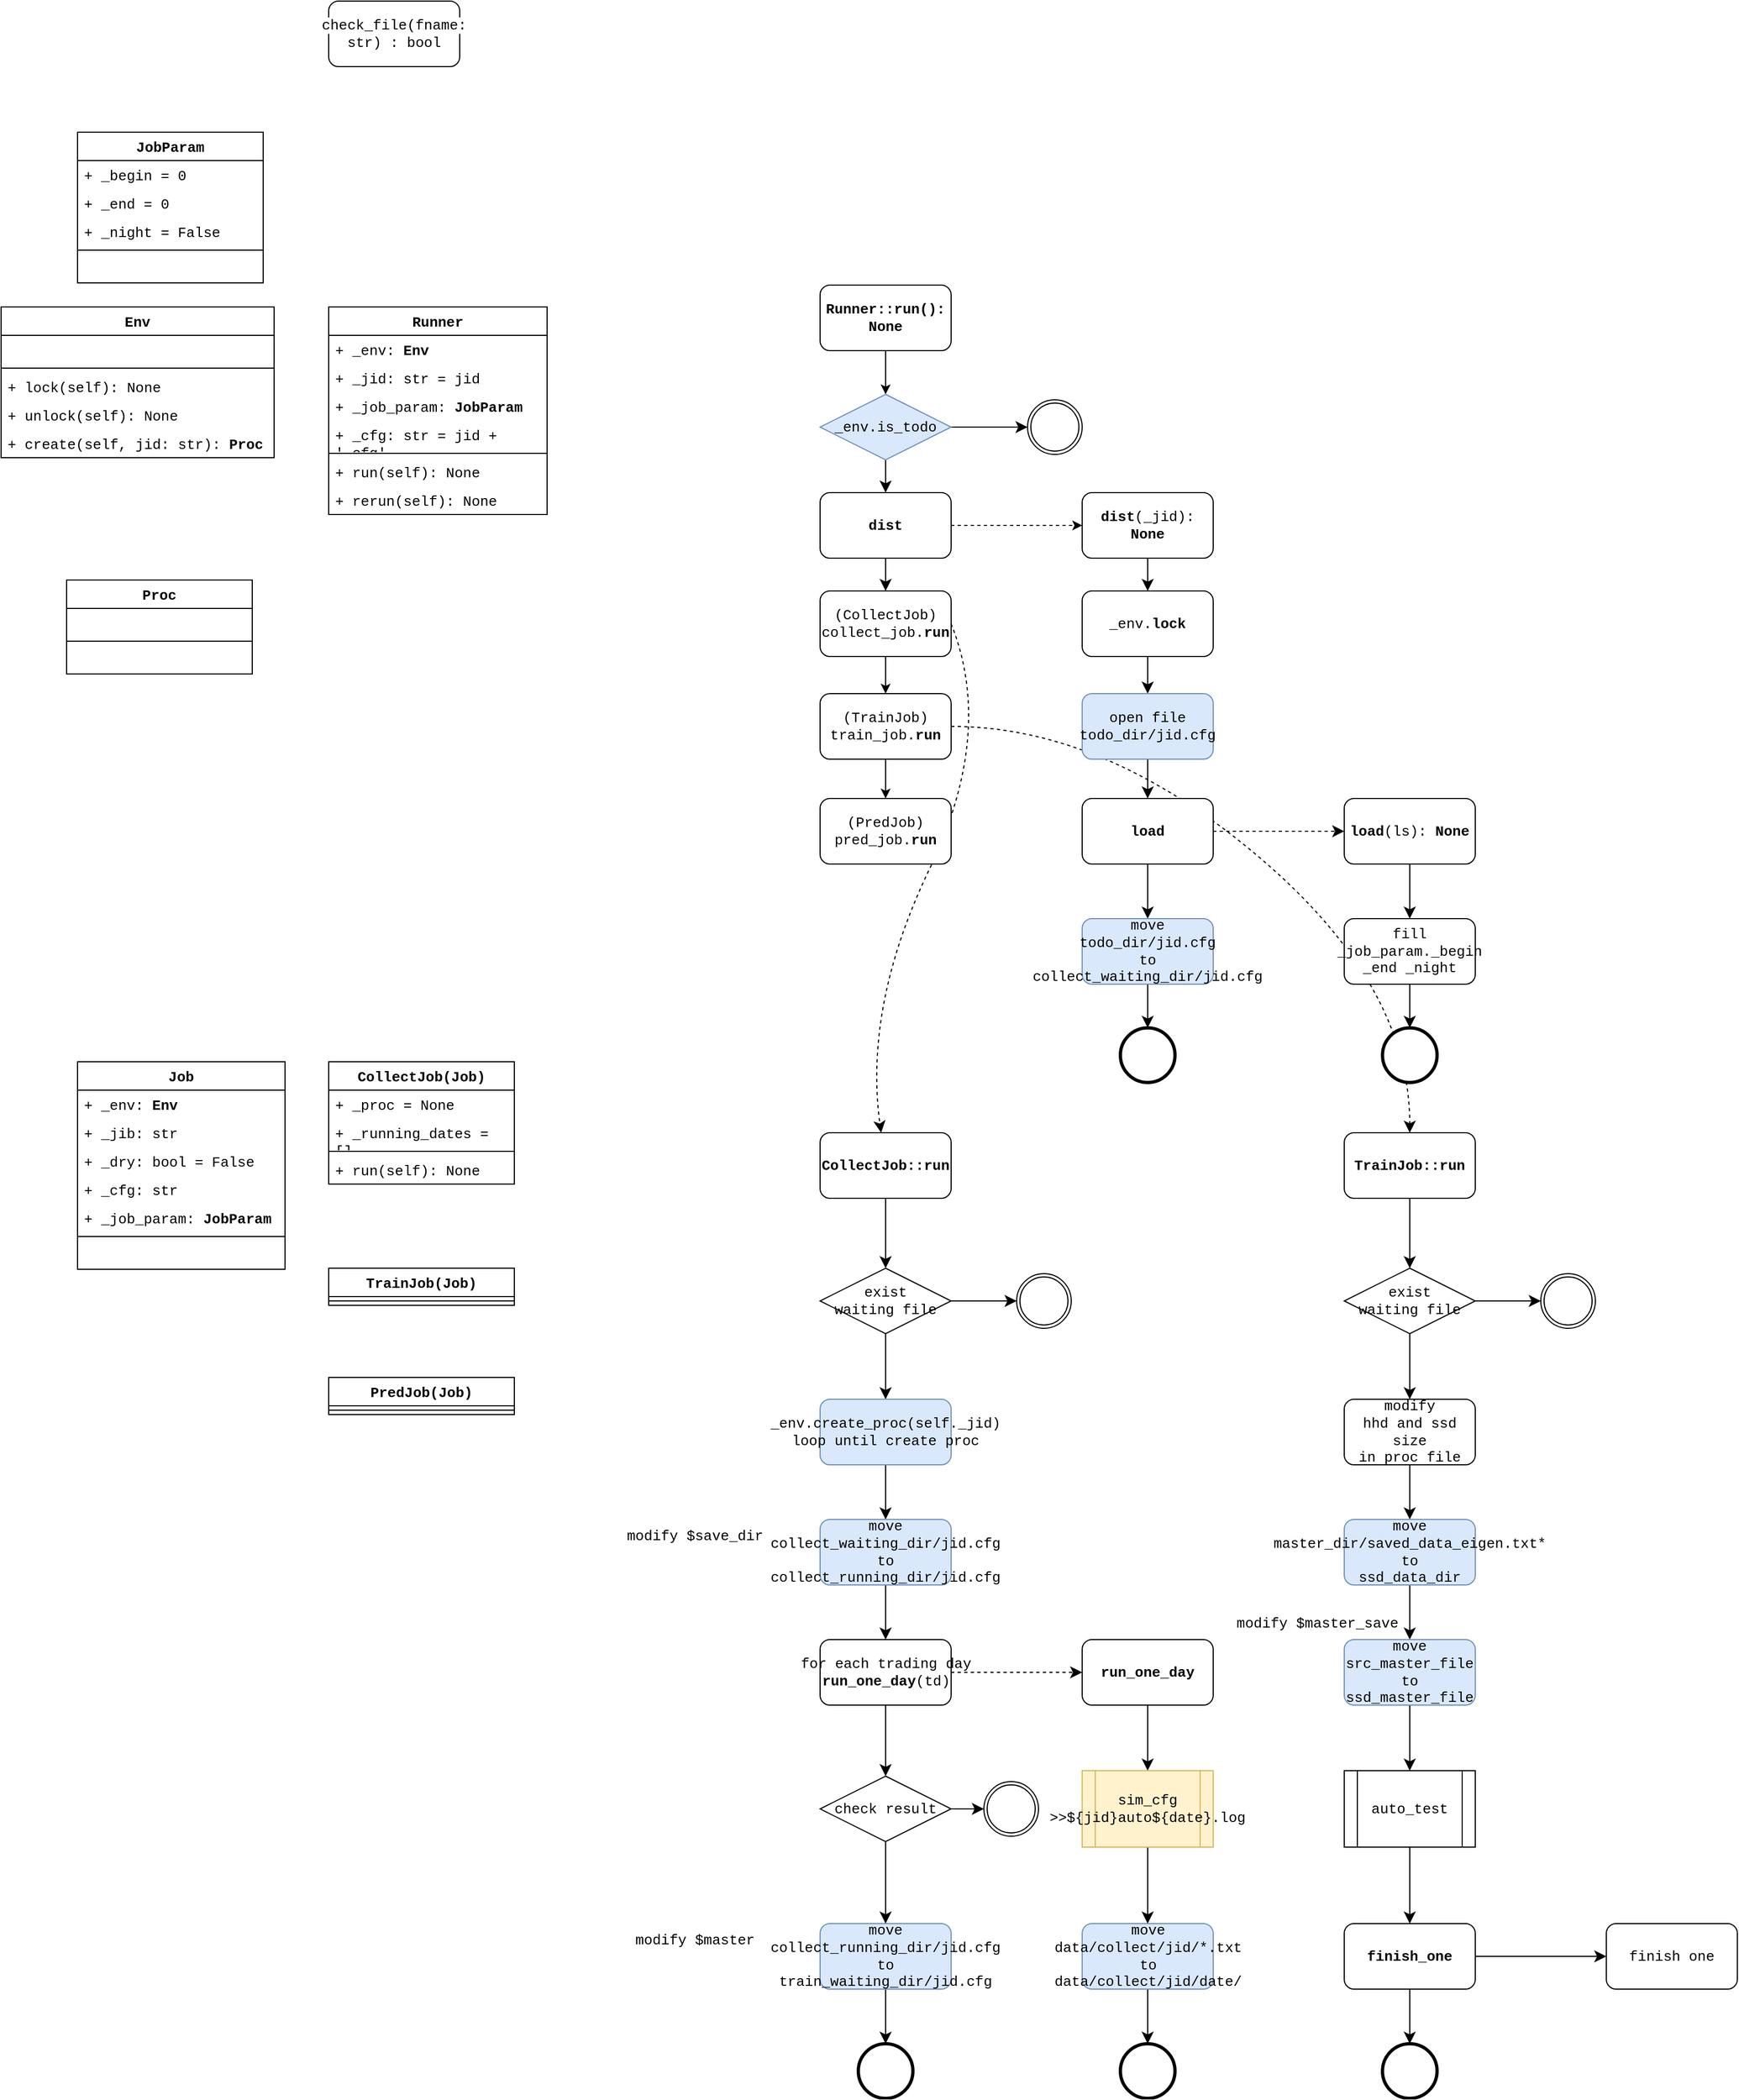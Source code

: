 <mxfile version="24.7.1" type="github">
  <diagram name="Page-1" id="2THthLepEFFgmK31MBts">
    <mxGraphModel dx="2643" dy="2116" grid="1" gridSize="10" guides="1" tooltips="1" connect="1" arrows="1" fold="1" page="1" pageScale="1" pageWidth="850" pageHeight="1100" math="0" shadow="0">
      <root>
        <mxCell id="0" />
        <mxCell id="1" parent="0" />
        <mxCell id="pPlREHLhx56nWzBl8VDQ-3" value="" style="edgeStyle=orthogonalEdgeStyle;rounded=1;orthogonalLoop=1;jettySize=auto;html=1;fontFamily=Courier New;strokeColor=default;align=center;verticalAlign=middle;fontSize=13;fontColor=default;fillColor=default;" parent="1" source="pPlREHLhx56nWzBl8VDQ-1" target="pPlREHLhx56nWzBl8VDQ-2" edge="1">
          <mxGeometry relative="1" as="geometry" />
        </mxCell>
        <mxCell id="pPlREHLhx56nWzBl8VDQ-1" value="Runner::run(): None" style="rounded=1;whiteSpace=wrap;html=1;fontFamily=Courier New;fontStyle=1;strokeColor=default;align=center;verticalAlign=middle;fontSize=13;fontColor=default;fillColor=default;" parent="1" vertex="1">
          <mxGeometry x="140" y="70" width="120" height="60" as="geometry" />
        </mxCell>
        <mxCell id="mLIb4eEJLBHRUBHXUa-s-9" value="" style="edgeStyle=none;curved=1;rounded=0;orthogonalLoop=1;jettySize=auto;html=1;fontSize=13;startSize=8;endSize=8;fontFamily=Courier New;" parent="1" source="pPlREHLhx56nWzBl8VDQ-2" target="mLIb4eEJLBHRUBHXUa-s-8" edge="1">
          <mxGeometry relative="1" as="geometry" />
        </mxCell>
        <mxCell id="mLIb4eEJLBHRUBHXUa-s-47" value="" style="edgeStyle=none;curved=1;rounded=0;orthogonalLoop=1;jettySize=auto;html=1;fontSize=13;startSize=8;endSize=8;" parent="1" source="pPlREHLhx56nWzBl8VDQ-2" target="mLIb4eEJLBHRUBHXUa-s-46" edge="1">
          <mxGeometry relative="1" as="geometry" />
        </mxCell>
        <mxCell id="pPlREHLhx56nWzBl8VDQ-2" value="&lt;div style=&quot;font-size: 13px;&quot;&gt;_env.is_todo&lt;/div&gt;" style="whiteSpace=wrap;html=1;rounded=0;shape=rhombus;perimeter=rhombusPerimeter;fontFamily=Courier New;strokeColor=#6c8ebf;align=center;verticalAlign=middle;fontSize=13;fillColor=#dae8fc;" parent="1" vertex="1">
          <mxGeometry x="140" y="170" width="120" height="60" as="geometry" />
        </mxCell>
        <mxCell id="pPlREHLhx56nWzBl8VDQ-9" value="" style="edgeStyle=orthogonalEdgeStyle;rounded=1;orthogonalLoop=1;jettySize=auto;html=1;fontFamily=Courier New;strokeColor=default;align=center;verticalAlign=middle;fontSize=13;fontColor=default;fillColor=default;" parent="1" source="pPlREHLhx56nWzBl8VDQ-6" target="pPlREHLhx56nWzBl8VDQ-8" edge="1">
          <mxGeometry relative="1" as="geometry" />
        </mxCell>
        <mxCell id="mLIb4eEJLBHRUBHXUa-s-100" style="edgeStyle=none;curved=1;rounded=0;orthogonalLoop=1;jettySize=auto;html=1;fontSize=13;startSize=8;endSize=8;dashed=1;exitX=0;exitY=0.5;exitDx=0;exitDy=0;" parent="1" source="pPlREHLhx56nWzBl8VDQ-6" target="mLIb4eEJLBHRUBHXUa-s-48" edge="1">
          <mxGeometry relative="1" as="geometry">
            <Array as="points">
              <mxPoint x="300" y="480" />
              <mxPoint x="180" y="730" />
            </Array>
          </mxGeometry>
        </mxCell>
        <mxCell id="pPlREHLhx56nWzBl8VDQ-6" value="(CollectJob) &lt;font style=&quot;font-size: 13px;&quot;&gt;collect_job.&lt;b style=&quot;font-size: 13px;&quot;&gt;run&lt;/b&gt;&lt;/font&gt;" style="whiteSpace=wrap;html=1;rounded=1;fontFamily=Courier New;strokeColor=default;align=center;verticalAlign=middle;fontSize=13;fontColor=default;fillColor=default;direction=west;" parent="1" vertex="1">
          <mxGeometry x="140" y="350" width="120" height="60" as="geometry" />
        </mxCell>
        <mxCell id="pPlREHLhx56nWzBl8VDQ-11" value="" style="edgeStyle=orthogonalEdgeStyle;rounded=1;orthogonalLoop=1;jettySize=auto;html=1;fontFamily=Courier New;strokeColor=default;align=center;verticalAlign=middle;fontSize=13;fontColor=default;fillColor=default;" parent="1" source="pPlREHLhx56nWzBl8VDQ-8" target="pPlREHLhx56nWzBl8VDQ-10" edge="1">
          <mxGeometry relative="1" as="geometry" />
        </mxCell>
        <mxCell id="mLIb4eEJLBHRUBHXUa-s-157" style="edgeStyle=none;curved=1;rounded=0;orthogonalLoop=1;jettySize=auto;html=1;entryX=0.5;entryY=0;entryDx=0;entryDy=0;fontSize=13;startSize=8;endSize=8;exitX=1;exitY=0.5;exitDx=0;exitDy=0;dashed=1;" parent="1" source="pPlREHLhx56nWzBl8VDQ-8" target="mLIb4eEJLBHRUBHXUa-s-125" edge="1">
          <mxGeometry relative="1" as="geometry">
            <Array as="points">
              <mxPoint x="400" y="474" />
              <mxPoint x="680" y="710" />
            </Array>
          </mxGeometry>
        </mxCell>
        <mxCell id="pPlREHLhx56nWzBl8VDQ-8" value="(TrainJob)&lt;br style=&quot;font-size: 13px;&quot;&gt;&lt;div style=&quot;font-size: 13px;&quot;&gt;train_job.&lt;b style=&quot;font-size: 13px;&quot;&gt;run&lt;/b&gt;&lt;/div&gt;" style="whiteSpace=wrap;html=1;rounded=1;fontFamily=Courier New;strokeColor=default;align=center;verticalAlign=middle;fontSize=13;fontColor=default;fillColor=default;" parent="1" vertex="1">
          <mxGeometry x="140" y="444" width="120" height="60" as="geometry" />
        </mxCell>
        <mxCell id="pPlREHLhx56nWzBl8VDQ-10" value="&lt;div style=&quot;font-size: 13px;&quot;&gt;(PredJob)&lt;br style=&quot;font-size: 13px;&quot;&gt;&lt;/div&gt;&lt;div style=&quot;font-size: 13px;&quot;&gt;pred_job.&lt;b style=&quot;font-size: 13px;&quot;&gt;run&lt;/b&gt;&lt;/div&gt;" style="whiteSpace=wrap;html=1;rounded=1;fontFamily=Courier New;strokeColor=default;align=center;verticalAlign=middle;fontSize=13;fontColor=default;fillColor=default;" parent="1" vertex="1">
          <mxGeometry x="140" y="540" width="120" height="60" as="geometry" />
        </mxCell>
        <mxCell id="pPlREHLhx56nWzBl8VDQ-14" value="&lt;font style=&quot;font-size: 13px;&quot;&gt;&lt;span style=&quot;background-color: rgb(255, 255, 255); font-size: 13px;&quot;&gt;check_file(fname: str) : bool&lt;br style=&quot;font-size: 13px;&quot;&gt;&lt;/span&gt;&lt;/font&gt;" style="rounded=1;html=1;fontFamily=Courier New;whiteSpace=wrap;fontSize=13;" parent="1" vertex="1">
          <mxGeometry x="-310" y="-190" width="120" height="60" as="geometry" />
        </mxCell>
        <mxCell id="mLIb4eEJLBHRUBHXUa-s-13" value="" style="edgeStyle=none;curved=1;rounded=0;orthogonalLoop=1;jettySize=auto;html=1;fontSize=13;startSize=8;endSize=8;fontFamily=Courier New;" parent="1" source="mLIb4eEJLBHRUBHXUa-s-8" target="pPlREHLhx56nWzBl8VDQ-6" edge="1">
          <mxGeometry relative="1" as="geometry" />
        </mxCell>
        <mxCell id="mLIb4eEJLBHRUBHXUa-s-57" value="" style="edgeStyle=none;curved=1;rounded=0;orthogonalLoop=1;jettySize=auto;html=1;fontSize=13;dashed=1;" parent="1" source="mLIb4eEJLBHRUBHXUa-s-8" target="mLIb4eEJLBHRUBHXUa-s-56" edge="1">
          <mxGeometry relative="1" as="geometry" />
        </mxCell>
        <mxCell id="mLIb4eEJLBHRUBHXUa-s-8" value="dist" style="whiteSpace=wrap;html=1;fontSize=13;fontFamily=Courier New;rounded=1;fontStyle=1" parent="1" vertex="1">
          <mxGeometry x="140" y="260" width="120" height="60" as="geometry" />
        </mxCell>
        <mxCell id="mLIb4eEJLBHRUBHXUa-s-15" value="&lt;div style=&quot;font-size: 13px;&quot;&gt;Runner&lt;/div&gt;" style="swimlane;fontStyle=1;align=center;verticalAlign=top;childLayout=stackLayout;horizontal=1;startSize=26;horizontalStack=0;resizeParent=1;resizeParentMax=0;resizeLast=0;collapsible=1;marginBottom=0;whiteSpace=wrap;html=1;fontSize=13;fontFamily=Courier New;" parent="1" vertex="1">
          <mxGeometry x="-310" y="90" width="200" height="190" as="geometry" />
        </mxCell>
        <mxCell id="mLIb4eEJLBHRUBHXUa-s-16" value="+ _env: &lt;b style=&quot;font-size: 13px;&quot;&gt;Env&lt;/b&gt;" style="text;strokeColor=none;fillColor=none;align=left;verticalAlign=top;spacingLeft=4;spacingRight=4;overflow=hidden;rotatable=0;points=[[0,0.5],[1,0.5]];portConstraint=eastwest;whiteSpace=wrap;html=1;fontSize=13;fontFamily=Courier New;" parent="mLIb4eEJLBHRUBHXUa-s-15" vertex="1">
          <mxGeometry y="26" width="200" height="26" as="geometry" />
        </mxCell>
        <mxCell id="mLIb4eEJLBHRUBHXUa-s-19" value="+ _jid: str = jid" style="text;strokeColor=none;fillColor=none;align=left;verticalAlign=top;spacingLeft=4;spacingRight=4;overflow=hidden;rotatable=0;points=[[0,0.5],[1,0.5]];portConstraint=eastwest;whiteSpace=wrap;html=1;fontSize=13;fontFamily=Courier New;" parent="mLIb4eEJLBHRUBHXUa-s-15" vertex="1">
          <mxGeometry y="52" width="200" height="26" as="geometry" />
        </mxCell>
        <mxCell id="mLIb4eEJLBHRUBHXUa-s-20" value="+ _job_param: &lt;b style=&quot;font-size: 13px;&quot;&gt;JobParam&lt;/b&gt;" style="text;strokeColor=none;fillColor=none;align=left;verticalAlign=top;spacingLeft=4;spacingRight=4;overflow=hidden;rotatable=0;points=[[0,0.5],[1,0.5]];portConstraint=eastwest;whiteSpace=wrap;html=1;fontSize=13;fontFamily=Courier New;" parent="mLIb4eEJLBHRUBHXUa-s-15" vertex="1">
          <mxGeometry y="78" width="200" height="26" as="geometry" />
        </mxCell>
        <mxCell id="mLIb4eEJLBHRUBHXUa-s-21" value="+ _cfg: str = jid + &#39;.cfg&#39;" style="text;strokeColor=none;fillColor=none;align=left;verticalAlign=top;spacingLeft=4;spacingRight=4;overflow=hidden;rotatable=0;points=[[0,0.5],[1,0.5]];portConstraint=eastwest;whiteSpace=wrap;html=1;fontSize=13;fontFamily=Courier New;" parent="mLIb4eEJLBHRUBHXUa-s-15" vertex="1">
          <mxGeometry y="104" width="200" height="26" as="geometry" />
        </mxCell>
        <mxCell id="mLIb4eEJLBHRUBHXUa-s-17" value="" style="line;strokeWidth=1;fillColor=none;align=left;verticalAlign=middle;spacingTop=-1;spacingLeft=3;spacingRight=3;rotatable=0;labelPosition=right;points=[];portConstraint=eastwest;strokeColor=inherit;fontSize=13;fontFamily=Courier New;" parent="mLIb4eEJLBHRUBHXUa-s-15" vertex="1">
          <mxGeometry y="130" width="200" height="8" as="geometry" />
        </mxCell>
        <mxCell id="mLIb4eEJLBHRUBHXUa-s-18" value="+ run(self): None" style="text;strokeColor=none;fillColor=none;align=left;verticalAlign=top;spacingLeft=4;spacingRight=4;overflow=hidden;rotatable=0;points=[[0,0.5],[1,0.5]];portConstraint=eastwest;whiteSpace=wrap;html=1;fontSize=13;fontFamily=Courier New;" parent="mLIb4eEJLBHRUBHXUa-s-15" vertex="1">
          <mxGeometry y="138" width="200" height="26" as="geometry" />
        </mxCell>
        <mxCell id="mLIb4eEJLBHRUBHXUa-s-30" value="+ rerun(self): None" style="text;strokeColor=none;fillColor=none;align=left;verticalAlign=top;spacingLeft=4;spacingRight=4;overflow=hidden;rotatable=0;points=[[0,0.5],[1,0.5]];portConstraint=eastwest;whiteSpace=wrap;html=1;fontSize=13;fontFamily=Courier New;" parent="mLIb4eEJLBHRUBHXUa-s-15" vertex="1">
          <mxGeometry y="164" width="200" height="26" as="geometry" />
        </mxCell>
        <mxCell id="mLIb4eEJLBHRUBHXUa-s-22" value="Env" style="swimlane;fontStyle=1;align=center;verticalAlign=top;childLayout=stackLayout;horizontal=1;startSize=26;horizontalStack=0;resizeParent=1;resizeParentMax=0;resizeLast=0;collapsible=1;marginBottom=0;whiteSpace=wrap;html=1;fontSize=13;fontFamily=Courier New;" parent="1" vertex="1">
          <mxGeometry x="-610" y="90" width="250" height="138" as="geometry" />
        </mxCell>
        <mxCell id="mLIb4eEJLBHRUBHXUa-s-23" value="&amp;nbsp;" style="text;strokeColor=none;fillColor=none;align=left;verticalAlign=top;spacingLeft=4;spacingRight=4;overflow=hidden;rotatable=0;points=[[0,0.5],[1,0.5]];portConstraint=eastwest;whiteSpace=wrap;html=1;fontSize=13;fontFamily=Courier New;" parent="mLIb4eEJLBHRUBHXUa-s-22" vertex="1">
          <mxGeometry y="26" width="250" height="26" as="geometry" />
        </mxCell>
        <mxCell id="mLIb4eEJLBHRUBHXUa-s-27" value="" style="line;strokeWidth=1;fillColor=none;align=left;verticalAlign=middle;spacingTop=-1;spacingLeft=3;spacingRight=3;rotatable=0;labelPosition=right;points=[];portConstraint=eastwest;strokeColor=inherit;fontSize=13;fontFamily=Courier New;" parent="mLIb4eEJLBHRUBHXUa-s-22" vertex="1">
          <mxGeometry y="52" width="250" height="8" as="geometry" />
        </mxCell>
        <mxCell id="mLIb4eEJLBHRUBHXUa-s-28" value="+ lock(self): None" style="text;strokeColor=none;fillColor=none;align=left;verticalAlign=top;spacingLeft=4;spacingRight=4;overflow=hidden;rotatable=0;points=[[0,0.5],[1,0.5]];portConstraint=eastwest;whiteSpace=wrap;html=1;fontSize=13;fontFamily=Courier New;" parent="mLIb4eEJLBHRUBHXUa-s-22" vertex="1">
          <mxGeometry y="60" width="250" height="26" as="geometry" />
        </mxCell>
        <mxCell id="mLIb4eEJLBHRUBHXUa-s-29" value="+ unlock(self): None" style="text;strokeColor=none;fillColor=none;align=left;verticalAlign=top;spacingLeft=4;spacingRight=4;overflow=hidden;rotatable=0;points=[[0,0.5],[1,0.5]];portConstraint=eastwest;whiteSpace=wrap;html=1;fontSize=13;fontFamily=Courier New;" parent="mLIb4eEJLBHRUBHXUa-s-22" vertex="1">
          <mxGeometry y="86" width="250" height="26" as="geometry" />
        </mxCell>
        <mxCell id="mLIb4eEJLBHRUBHXUa-s-83" value="+ create(self, jid: str): &lt;b style=&quot;font-size: 13px;&quot;&gt;Proc&lt;/b&gt;" style="text;strokeColor=none;fillColor=none;align=left;verticalAlign=top;spacingLeft=4;spacingRight=4;overflow=hidden;rotatable=0;points=[[0,0.5],[1,0.5]];portConstraint=eastwest;whiteSpace=wrap;html=1;fontSize=13;fontFamily=Courier New;" parent="mLIb4eEJLBHRUBHXUa-s-22" vertex="1">
          <mxGeometry y="112" width="250" height="26" as="geometry" />
        </mxCell>
        <mxCell id="mLIb4eEJLBHRUBHXUa-s-31" value="CollectJob(Job)" style="swimlane;fontStyle=1;align=center;verticalAlign=top;childLayout=stackLayout;horizontal=1;startSize=26;horizontalStack=0;resizeParent=1;resizeParentMax=0;resizeLast=0;collapsible=1;marginBottom=0;whiteSpace=wrap;html=1;fontSize=13;fontFamily=Courier New;" parent="1" vertex="1">
          <mxGeometry x="-310" y="781" width="170" height="112" as="geometry" />
        </mxCell>
        <mxCell id="mLIb4eEJLBHRUBHXUa-s-45" value="+ _proc = None" style="text;strokeColor=none;fillColor=none;align=left;verticalAlign=top;spacingLeft=4;spacingRight=4;overflow=hidden;rotatable=0;points=[[0,0.5],[1,0.5]];portConstraint=eastwest;whiteSpace=wrap;html=1;fontSize=13;fontFamily=Courier New;" parent="mLIb4eEJLBHRUBHXUa-s-31" vertex="1">
          <mxGeometry y="26" width="170" height="26" as="geometry" />
        </mxCell>
        <mxCell id="mLIb4eEJLBHRUBHXUa-s-32" value="+ _running_dates = []" style="text;strokeColor=none;fillColor=none;align=left;verticalAlign=top;spacingLeft=4;spacingRight=4;overflow=hidden;rotatable=0;points=[[0,0.5],[1,0.5]];portConstraint=eastwest;whiteSpace=wrap;html=1;fontSize=13;fontFamily=Courier New;" parent="mLIb4eEJLBHRUBHXUa-s-31" vertex="1">
          <mxGeometry y="52" width="170" height="26" as="geometry" />
        </mxCell>
        <mxCell id="mLIb4eEJLBHRUBHXUa-s-33" value="" style="line;strokeWidth=1;fillColor=none;align=left;verticalAlign=middle;spacingTop=-1;spacingLeft=3;spacingRight=3;rotatable=0;labelPosition=right;points=[];portConstraint=eastwest;strokeColor=inherit;fontSize=13;fontFamily=Courier New;" parent="mLIb4eEJLBHRUBHXUa-s-31" vertex="1">
          <mxGeometry y="78" width="170" height="8" as="geometry" />
        </mxCell>
        <mxCell id="mLIb4eEJLBHRUBHXUa-s-34" value="+ run(self): None" style="text;strokeColor=none;fillColor=none;align=left;verticalAlign=top;spacingLeft=4;spacingRight=4;overflow=hidden;rotatable=0;points=[[0,0.5],[1,0.5]];portConstraint=eastwest;whiteSpace=wrap;html=1;fontSize=13;fontFamily=Courier New;" parent="mLIb4eEJLBHRUBHXUa-s-31" vertex="1">
          <mxGeometry y="86" width="170" height="26" as="geometry" />
        </mxCell>
        <mxCell id="mLIb4eEJLBHRUBHXUa-s-36" value="Job" style="swimlane;fontStyle=1;align=center;verticalAlign=top;childLayout=stackLayout;horizontal=1;startSize=26;horizontalStack=0;resizeParent=1;resizeParentMax=0;resizeLast=0;collapsible=1;marginBottom=0;whiteSpace=wrap;html=1;fontSize=13;fontFamily=Courier New;" parent="1" vertex="1">
          <mxGeometry x="-540" y="781" width="190" height="190" as="geometry" />
        </mxCell>
        <mxCell id="mLIb4eEJLBHRUBHXUa-s-37" value="+ _env: &lt;b style=&quot;font-size: 13px;&quot;&gt;Env&lt;/b&gt;" style="text;strokeColor=none;fillColor=none;align=left;verticalAlign=top;spacingLeft=4;spacingRight=4;overflow=hidden;rotatable=0;points=[[0,0.5],[1,0.5]];portConstraint=eastwest;whiteSpace=wrap;html=1;fontSize=13;fontFamily=Courier New;" parent="mLIb4eEJLBHRUBHXUa-s-36" vertex="1">
          <mxGeometry y="26" width="190" height="26" as="geometry" />
        </mxCell>
        <mxCell id="mLIb4eEJLBHRUBHXUa-s-41" value="+ _jib: str" style="text;strokeColor=none;fillColor=none;align=left;verticalAlign=top;spacingLeft=4;spacingRight=4;overflow=hidden;rotatable=0;points=[[0,0.5],[1,0.5]];portConstraint=eastwest;whiteSpace=wrap;html=1;fontSize=13;fontFamily=Courier New;" parent="mLIb4eEJLBHRUBHXUa-s-36" vertex="1">
          <mxGeometry y="52" width="190" height="26" as="geometry" />
        </mxCell>
        <mxCell id="mLIb4eEJLBHRUBHXUa-s-43" value="+ _dry: bool = False" style="text;strokeColor=none;fillColor=none;align=left;verticalAlign=top;spacingLeft=4;spacingRight=4;overflow=hidden;rotatable=0;points=[[0,0.5],[1,0.5]];portConstraint=eastwest;whiteSpace=wrap;html=1;fontSize=13;fontFamily=Courier New;" parent="mLIb4eEJLBHRUBHXUa-s-36" vertex="1">
          <mxGeometry y="78" width="190" height="26" as="geometry" />
        </mxCell>
        <mxCell id="mLIb4eEJLBHRUBHXUa-s-42" value="+ _cfg:&amp;nbsp;str" style="text;strokeColor=none;fillColor=none;align=left;verticalAlign=top;spacingLeft=4;spacingRight=4;overflow=hidden;rotatable=0;points=[[0,0.5],[1,0.5]];portConstraint=eastwest;whiteSpace=wrap;html=1;fontSize=13;fontFamily=Courier New;" parent="mLIb4eEJLBHRUBHXUa-s-36" vertex="1">
          <mxGeometry y="104" width="190" height="26" as="geometry" />
        </mxCell>
        <mxCell id="mLIb4eEJLBHRUBHXUa-s-44" value="+ _job_param: &lt;b style=&quot;font-size: 13px;&quot;&gt;JobParam&lt;/b&gt;" style="text;strokeColor=none;fillColor=none;align=left;verticalAlign=top;spacingLeft=4;spacingRight=4;overflow=hidden;rotatable=0;points=[[0,0.5],[1,0.5]];portConstraint=eastwest;whiteSpace=wrap;html=1;fontSize=13;fontFamily=Courier New;" parent="mLIb4eEJLBHRUBHXUa-s-36" vertex="1">
          <mxGeometry y="130" width="190" height="26" as="geometry" />
        </mxCell>
        <mxCell id="mLIb4eEJLBHRUBHXUa-s-38" value="" style="line;strokeWidth=1;fillColor=none;align=left;verticalAlign=middle;spacingTop=-1;spacingLeft=3;spacingRight=3;rotatable=0;labelPosition=right;points=[];portConstraint=eastwest;strokeColor=inherit;fontSize=13;fontFamily=Courier New;" parent="mLIb4eEJLBHRUBHXUa-s-36" vertex="1">
          <mxGeometry y="156" width="190" height="8" as="geometry" />
        </mxCell>
        <mxCell id="mLIb4eEJLBHRUBHXUa-s-39" value="&amp;nbsp;" style="text;strokeColor=none;fillColor=none;align=left;verticalAlign=top;spacingLeft=4;spacingRight=4;overflow=hidden;rotatable=0;points=[[0,0.5],[1,0.5]];portConstraint=eastwest;whiteSpace=wrap;html=1;fontSize=13;fontFamily=Courier New;" parent="mLIb4eEJLBHRUBHXUa-s-36" vertex="1">
          <mxGeometry y="164" width="190" height="26" as="geometry" />
        </mxCell>
        <mxCell id="mLIb4eEJLBHRUBHXUa-s-46" value="" style="points=[[0.145,0.145,0],[0.5,0,0],[0.855,0.145,0],[1,0.5,0],[0.855,0.855,0],[0.5,1,0],[0.145,0.855,0],[0,0.5,0]];shape=mxgraph.bpmn.event;html=1;verticalLabelPosition=bottom;labelBackgroundColor=#ffffff;verticalAlign=top;align=center;perimeter=ellipsePerimeter;outlineConnect=0;aspect=fixed;outline=throwing;symbol=general;fontSize=13;" parent="1" vertex="1">
          <mxGeometry x="330" y="175" width="50" height="50" as="geometry" />
        </mxCell>
        <mxCell id="mLIb4eEJLBHRUBHXUa-s-78" value="" style="edgeStyle=none;curved=1;rounded=0;orthogonalLoop=1;jettySize=auto;html=1;fontSize=13;startSize=8;endSize=8;" parent="1" source="mLIb4eEJLBHRUBHXUa-s-48" target="mLIb4eEJLBHRUBHXUa-s-77" edge="1">
          <mxGeometry relative="1" as="geometry" />
        </mxCell>
        <mxCell id="mLIb4eEJLBHRUBHXUa-s-48" value="CollectJob::run" style="rounded=1;whiteSpace=wrap;html=1;fontFamily=Courier New;fontStyle=1;strokeColor=default;align=center;verticalAlign=middle;fontSize=13;fontColor=default;fillColor=default;" parent="1" vertex="1">
          <mxGeometry x="140" y="846" width="120" height="60" as="geometry" />
        </mxCell>
        <mxCell id="mLIb4eEJLBHRUBHXUa-s-49" value="JobParam" style="swimlane;fontStyle=1;align=center;verticalAlign=top;childLayout=stackLayout;horizontal=1;startSize=26;horizontalStack=0;resizeParent=1;resizeParentMax=0;resizeLast=0;collapsible=1;marginBottom=0;whiteSpace=wrap;html=1;fontSize=13;fontFamily=Courier New;" parent="1" vertex="1">
          <mxGeometry x="-540" y="-70" width="170" height="138" as="geometry" />
        </mxCell>
        <mxCell id="mLIb4eEJLBHRUBHXUa-s-50" value="+ _begin = 0" style="text;strokeColor=none;fillColor=none;align=left;verticalAlign=top;spacingLeft=4;spacingRight=4;overflow=hidden;rotatable=0;points=[[0,0.5],[1,0.5]];portConstraint=eastwest;whiteSpace=wrap;html=1;fontSize=13;fontFamily=Courier New;" parent="mLIb4eEJLBHRUBHXUa-s-49" vertex="1">
          <mxGeometry y="26" width="170" height="26" as="geometry" />
        </mxCell>
        <mxCell id="mLIb4eEJLBHRUBHXUa-s-54" value="+ _end = 0" style="text;strokeColor=none;fillColor=none;align=left;verticalAlign=top;spacingLeft=4;spacingRight=4;overflow=hidden;rotatable=0;points=[[0,0.5],[1,0.5]];portConstraint=eastwest;whiteSpace=wrap;html=1;fontSize=13;fontFamily=Courier New;" parent="mLIb4eEJLBHRUBHXUa-s-49" vertex="1">
          <mxGeometry y="52" width="170" height="26" as="geometry" />
        </mxCell>
        <mxCell id="mLIb4eEJLBHRUBHXUa-s-55" value="+ _night = False" style="text;strokeColor=none;fillColor=none;align=left;verticalAlign=top;spacingLeft=4;spacingRight=4;overflow=hidden;rotatable=0;points=[[0,0.5],[1,0.5]];portConstraint=eastwest;whiteSpace=wrap;html=1;fontSize=13;fontFamily=Courier New;" parent="mLIb4eEJLBHRUBHXUa-s-49" vertex="1">
          <mxGeometry y="78" width="170" height="26" as="geometry" />
        </mxCell>
        <mxCell id="mLIb4eEJLBHRUBHXUa-s-51" value="" style="line;strokeWidth=1;fillColor=none;align=left;verticalAlign=middle;spacingTop=-1;spacingLeft=3;spacingRight=3;rotatable=0;labelPosition=right;points=[];portConstraint=eastwest;strokeColor=inherit;fontSize=13;fontFamily=Courier New;" parent="mLIb4eEJLBHRUBHXUa-s-49" vertex="1">
          <mxGeometry y="104" width="170" height="8" as="geometry" />
        </mxCell>
        <mxCell id="mLIb4eEJLBHRUBHXUa-s-52" value="&amp;nbsp;" style="text;strokeColor=none;fillColor=none;align=left;verticalAlign=top;spacingLeft=4;spacingRight=4;overflow=hidden;rotatable=0;points=[[0,0.5],[1,0.5]];portConstraint=eastwest;whiteSpace=wrap;html=1;fontSize=13;fontFamily=Courier New;" parent="mLIb4eEJLBHRUBHXUa-s-49" vertex="1">
          <mxGeometry y="112" width="170" height="26" as="geometry" />
        </mxCell>
        <mxCell id="mLIb4eEJLBHRUBHXUa-s-59" value="" style="edgeStyle=none;curved=1;rounded=0;orthogonalLoop=1;jettySize=auto;html=1;fontSize=13;startSize=8;endSize=8;" parent="1" source="mLIb4eEJLBHRUBHXUa-s-56" target="mLIb4eEJLBHRUBHXUa-s-58" edge="1">
          <mxGeometry relative="1" as="geometry" />
        </mxCell>
        <mxCell id="mLIb4eEJLBHRUBHXUa-s-56" value="dist&lt;span style=&quot;font-weight: normal; font-size: 13px;&quot;&gt;(_jid):&lt;/span&gt; None" style="whiteSpace=wrap;html=1;fontFamily=Courier New;rounded=1;fontStyle=1;fontSize=13;" parent="1" vertex="1">
          <mxGeometry x="380" y="260" width="120" height="60" as="geometry" />
        </mxCell>
        <mxCell id="mLIb4eEJLBHRUBHXUa-s-61" value="" style="edgeStyle=none;curved=1;rounded=0;orthogonalLoop=1;jettySize=auto;html=1;fontSize=13;startSize=8;endSize=8;" parent="1" source="mLIb4eEJLBHRUBHXUa-s-58" target="mLIb4eEJLBHRUBHXUa-s-60" edge="1">
          <mxGeometry relative="1" as="geometry" />
        </mxCell>
        <mxCell id="mLIb4eEJLBHRUBHXUa-s-58" value="&lt;span style=&quot;font-weight: normal; font-size: 13px;&quot;&gt;_env.&lt;/span&gt;lock" style="whiteSpace=wrap;html=1;fontFamily=Courier New;rounded=1;fontStyle=1;fontSize=13;" parent="1" vertex="1">
          <mxGeometry x="380" y="350" width="120" height="60" as="geometry" />
        </mxCell>
        <mxCell id="mLIb4eEJLBHRUBHXUa-s-63" value="" style="edgeStyle=none;curved=1;rounded=0;orthogonalLoop=1;jettySize=auto;html=1;fontSize=13;startSize=8;endSize=8;" parent="1" source="mLIb4eEJLBHRUBHXUa-s-60" target="mLIb4eEJLBHRUBHXUa-s-62" edge="1">
          <mxGeometry relative="1" as="geometry" />
        </mxCell>
        <mxCell id="mLIb4eEJLBHRUBHXUa-s-60" value="open file todo_dir/jid.cfg" style="whiteSpace=wrap;html=1;fontFamily=Courier New;rounded=1;fillColor=#dae8fc;strokeColor=#6c8ebf;fontSize=13;" parent="1" vertex="1">
          <mxGeometry x="380" y="444" width="120" height="60" as="geometry" />
        </mxCell>
        <mxCell id="mLIb4eEJLBHRUBHXUa-s-65" value="" style="edgeStyle=none;curved=1;rounded=0;orthogonalLoop=1;jettySize=auto;html=1;fontSize=13;startSize=8;endSize=8;dashed=1;" parent="1" source="mLIb4eEJLBHRUBHXUa-s-62" target="mLIb4eEJLBHRUBHXUa-s-64" edge="1">
          <mxGeometry relative="1" as="geometry" />
        </mxCell>
        <mxCell id="mLIb4eEJLBHRUBHXUa-s-69" value="" style="edgeStyle=none;curved=1;rounded=0;orthogonalLoop=1;jettySize=auto;html=1;fontSize=13;startSize=8;endSize=8;" parent="1" source="mLIb4eEJLBHRUBHXUa-s-62" target="mLIb4eEJLBHRUBHXUa-s-68" edge="1">
          <mxGeometry relative="1" as="geometry" />
        </mxCell>
        <mxCell id="mLIb4eEJLBHRUBHXUa-s-62" value="load" style="whiteSpace=wrap;html=1;fontFamily=Courier New;rounded=1;fontStyle=1;fontSize=13;" parent="1" vertex="1">
          <mxGeometry x="380" y="540" width="120" height="60" as="geometry" />
        </mxCell>
        <mxCell id="mLIb4eEJLBHRUBHXUa-s-67" value="" style="edgeStyle=none;curved=1;rounded=0;orthogonalLoop=1;jettySize=auto;html=1;fontSize=13;startSize=8;endSize=8;" parent="1" source="mLIb4eEJLBHRUBHXUa-s-64" target="mLIb4eEJLBHRUBHXUa-s-66" edge="1">
          <mxGeometry relative="1" as="geometry" />
        </mxCell>
        <mxCell id="mLIb4eEJLBHRUBHXUa-s-64" value="load&lt;span style=&quot;font-weight: normal; font-size: 13px;&quot;&gt;(ls):&lt;/span&gt; None" style="whiteSpace=wrap;html=1;fontFamily=Courier New;rounded=1;fontStyle=1;fontSize=13;" parent="1" vertex="1">
          <mxGeometry x="620" y="540" width="120" height="60" as="geometry" />
        </mxCell>
        <mxCell id="mLIb4eEJLBHRUBHXUa-s-73" value="" style="edgeStyle=none;curved=1;rounded=0;orthogonalLoop=1;jettySize=auto;html=1;fontSize=13;startSize=8;endSize=8;" parent="1" source="mLIb4eEJLBHRUBHXUa-s-66" target="mLIb4eEJLBHRUBHXUa-s-74" edge="1">
          <mxGeometry relative="1" as="geometry">
            <mxPoint x="680" y="761" as="targetPoint" />
          </mxGeometry>
        </mxCell>
        <mxCell id="mLIb4eEJLBHRUBHXUa-s-66" value="fill _job_param._begin _end _night" style="whiteSpace=wrap;html=1;fontFamily=Courier New;rounded=1;fontStyle=0;fontSize=13;" parent="1" vertex="1">
          <mxGeometry x="620" y="650" width="120" height="60" as="geometry" />
        </mxCell>
        <mxCell id="mLIb4eEJLBHRUBHXUa-s-76" value="" style="edgeStyle=none;curved=1;rounded=0;orthogonalLoop=1;jettySize=auto;html=1;fontSize=13;startSize=8;endSize=8;" parent="1" source="mLIb4eEJLBHRUBHXUa-s-68" target="mLIb4eEJLBHRUBHXUa-s-75" edge="1">
          <mxGeometry relative="1" as="geometry" />
        </mxCell>
        <mxCell id="mLIb4eEJLBHRUBHXUa-s-68" value="&lt;div style=&quot;font-size: 13px;&quot;&gt;move&lt;/div&gt;&lt;div style=&quot;font-size: 13px;&quot;&gt;todo_dir/jid.cfg&lt;/div&gt;&lt;div style=&quot;font-size: 13px;&quot;&gt;to&lt;/div&gt;&lt;div style=&quot;font-size: 13px;&quot;&gt;collect_waiting_dir/jid.cfg&lt;br style=&quot;font-size: 13px;&quot;&gt;&lt;/div&gt;" style="whiteSpace=wrap;html=1;fontFamily=Courier New;rounded=1;fillColor=#dae8fc;strokeColor=#6c8ebf;fontSize=13;" parent="1" vertex="1">
          <mxGeometry x="380" y="650" width="120" height="60" as="geometry" />
        </mxCell>
        <mxCell id="mLIb4eEJLBHRUBHXUa-s-74" value="" style="points=[[0.145,0.145,0],[0.5,0,0],[0.855,0.145,0],[1,0.5,0],[0.855,0.855,0],[0.5,1,0],[0.145,0.855,0],[0,0.5,0]];shape=mxgraph.bpmn.event;html=1;verticalLabelPosition=bottom;labelBackgroundColor=#ffffff;verticalAlign=top;align=center;perimeter=ellipsePerimeter;outlineConnect=0;aspect=fixed;outline=end;symbol=terminate2;fontSize=13;" parent="1" vertex="1">
          <mxGeometry x="655" y="750" width="50" height="50" as="geometry" />
        </mxCell>
        <mxCell id="mLIb4eEJLBHRUBHXUa-s-75" value="" style="points=[[0.145,0.145,0],[0.5,0,0],[0.855,0.145,0],[1,0.5,0],[0.855,0.855,0],[0.5,1,0],[0.145,0.855,0],[0,0.5,0]];shape=mxgraph.bpmn.event;html=1;verticalLabelPosition=bottom;labelBackgroundColor=#ffffff;verticalAlign=top;align=center;perimeter=ellipsePerimeter;outlineConnect=0;aspect=fixed;outline=end;symbol=terminate2;fontSize=13;" parent="1" vertex="1">
          <mxGeometry x="415" y="750" width="50" height="50" as="geometry" />
        </mxCell>
        <mxCell id="mLIb4eEJLBHRUBHXUa-s-80" value="" style="edgeStyle=none;curved=1;rounded=0;orthogonalLoop=1;jettySize=auto;html=1;fontSize=13;startSize=8;endSize=8;" parent="1" source="mLIb4eEJLBHRUBHXUa-s-77" target="mLIb4eEJLBHRUBHXUa-s-79" edge="1">
          <mxGeometry relative="1" as="geometry" />
        </mxCell>
        <mxCell id="mLIb4eEJLBHRUBHXUa-s-82" value="" style="edgeStyle=none;curved=1;rounded=0;orthogonalLoop=1;jettySize=auto;html=1;fontSize=13;startSize=8;endSize=8;" parent="1" source="mLIb4eEJLBHRUBHXUa-s-77" target="mLIb4eEJLBHRUBHXUa-s-81" edge="1">
          <mxGeometry relative="1" as="geometry" />
        </mxCell>
        <mxCell id="mLIb4eEJLBHRUBHXUa-s-77" value="&lt;div style=&quot;font-size: 13px;&quot;&gt;exist&lt;/div&gt;&lt;div style=&quot;font-size: 13px;&quot;&gt;waiting file&lt;br style=&quot;font-size: 13px;&quot;&gt;&lt;/div&gt;" style="rhombus;whiteSpace=wrap;html=1;fontFamily=Courier New;rounded=0;fontStyle=0;strokeColor=default;align=center;verticalAlign=middle;fontSize=13;fontColor=default;fillColor=default;" parent="1" vertex="1">
          <mxGeometry x="140" y="970" width="120" height="60" as="geometry" />
        </mxCell>
        <mxCell id="mLIb4eEJLBHRUBHXUa-s-79" value="" style="points=[[0.145,0.145,0],[0.5,0,0],[0.855,0.145,0],[1,0.5,0],[0.855,0.855,0],[0.5,1,0],[0.145,0.855,0],[0,0.5,0]];shape=mxgraph.bpmn.event;html=1;verticalLabelPosition=bottom;labelBackgroundColor=#ffffff;verticalAlign=top;align=center;perimeter=ellipsePerimeter;outlineConnect=0;aspect=fixed;outline=throwing;symbol=general;fontSize=13;" parent="1" vertex="1">
          <mxGeometry x="320" y="975" width="50" height="50" as="geometry" />
        </mxCell>
        <mxCell id="mLIb4eEJLBHRUBHXUa-s-96" value="" style="edgeStyle=none;curved=1;rounded=0;orthogonalLoop=1;jettySize=auto;html=1;fontSize=13;startSize=8;endSize=8;" parent="1" source="mLIb4eEJLBHRUBHXUa-s-81" target="mLIb4eEJLBHRUBHXUa-s-95" edge="1">
          <mxGeometry relative="1" as="geometry" />
        </mxCell>
        <mxCell id="mLIb4eEJLBHRUBHXUa-s-81" value="&lt;div style=&quot;font-size: 13px;&quot;&gt;_env.create_proc(self._jid)&lt;/div&gt;&lt;div style=&quot;font-size: 13px;&quot;&gt;loop until create proc&lt;br style=&quot;font-size: 13px;&quot;&gt;&lt;/div&gt;" style="whiteSpace=wrap;html=1;fontFamily=Courier New;rounded=1;fontStyle=0;fillColor=#dae8fc;strokeColor=#6c8ebf;fontSize=13;" parent="1" vertex="1">
          <mxGeometry x="140" y="1090" width="120" height="60" as="geometry" />
        </mxCell>
        <mxCell id="mLIb4eEJLBHRUBHXUa-s-88" value="Proc" style="swimlane;fontStyle=1;align=center;verticalAlign=top;childLayout=stackLayout;horizontal=1;startSize=26;horizontalStack=0;resizeParent=1;resizeParentMax=0;resizeLast=0;collapsible=1;marginBottom=0;whiteSpace=wrap;html=1;fontSize=13;fontFamily=Courier New;" parent="1" vertex="1">
          <mxGeometry x="-550" y="340" width="170" height="86" as="geometry" />
        </mxCell>
        <mxCell id="mLIb4eEJLBHRUBHXUa-s-89" value="&amp;nbsp;" style="text;strokeColor=none;fillColor=none;align=left;verticalAlign=top;spacingLeft=4;spacingRight=4;overflow=hidden;rotatable=0;points=[[0,0.5],[1,0.5]];portConstraint=eastwest;whiteSpace=wrap;html=1;fontSize=13;fontFamily=Courier New;" parent="mLIb4eEJLBHRUBHXUa-s-88" vertex="1">
          <mxGeometry y="26" width="170" height="26" as="geometry" />
        </mxCell>
        <mxCell id="mLIb4eEJLBHRUBHXUa-s-92" value="" style="line;strokeWidth=1;fillColor=none;align=left;verticalAlign=middle;spacingTop=-1;spacingLeft=3;spacingRight=3;rotatable=0;labelPosition=right;points=[];portConstraint=eastwest;strokeColor=inherit;fontSize=13;fontFamily=Courier New;" parent="mLIb4eEJLBHRUBHXUa-s-88" vertex="1">
          <mxGeometry y="52" width="170" height="8" as="geometry" />
        </mxCell>
        <mxCell id="mLIb4eEJLBHRUBHXUa-s-93" value="&amp;nbsp;" style="text;strokeColor=none;fillColor=none;align=left;verticalAlign=top;spacingLeft=4;spacingRight=4;overflow=hidden;rotatable=0;points=[[0,0.5],[1,0.5]];portConstraint=eastwest;whiteSpace=wrap;html=1;fontSize=13;fontFamily=Courier New;" parent="mLIb4eEJLBHRUBHXUa-s-88" vertex="1">
          <mxGeometry y="60" width="170" height="26" as="geometry" />
        </mxCell>
        <mxCell id="mLIb4eEJLBHRUBHXUa-s-98" value="" style="edgeStyle=none;curved=1;rounded=0;orthogonalLoop=1;jettySize=auto;html=1;fontSize=13;startSize=8;endSize=8;" parent="1" source="mLIb4eEJLBHRUBHXUa-s-95" target="mLIb4eEJLBHRUBHXUa-s-97" edge="1">
          <mxGeometry relative="1" as="geometry" />
        </mxCell>
        <mxCell id="mLIb4eEJLBHRUBHXUa-s-95" value="&lt;div style=&quot;font-size: 13px;&quot;&gt;move&lt;/div&gt;&lt;div style=&quot;font-size: 13px;&quot;&gt;collect_waiting_dir/jid.cfg&lt;/div&gt;&lt;div style=&quot;font-size: 13px;&quot;&gt;to&lt;/div&gt;&lt;div style=&quot;font-size: 13px;&quot;&gt;collect_running_dir/jid.cfg&lt;/div&gt;" style="whiteSpace=wrap;html=1;fontFamily=Courier New;rounded=1;fontStyle=0;fillColor=#dae8fc;strokeColor=#6c8ebf;fontSize=13;" parent="1" vertex="1">
          <mxGeometry x="140" y="1200" width="120" height="60" as="geometry" />
        </mxCell>
        <mxCell id="mLIb4eEJLBHRUBHXUa-s-102" value="" style="edgeStyle=none;curved=1;rounded=0;orthogonalLoop=1;jettySize=auto;html=1;fontSize=13;startSize=8;endSize=8;dashed=1;" parent="1" source="mLIb4eEJLBHRUBHXUa-s-97" target="mLIb4eEJLBHRUBHXUa-s-101" edge="1">
          <mxGeometry relative="1" as="geometry" />
        </mxCell>
        <mxCell id="mLIb4eEJLBHRUBHXUa-s-109" value="" style="edgeStyle=none;curved=1;rounded=0;orthogonalLoop=1;jettySize=auto;html=1;fontSize=13;startSize=8;endSize=8;" parent="1" source="mLIb4eEJLBHRUBHXUa-s-97" target="mLIb4eEJLBHRUBHXUa-s-108" edge="1">
          <mxGeometry relative="1" as="geometry" />
        </mxCell>
        <mxCell id="mLIb4eEJLBHRUBHXUa-s-97" value="&lt;div style=&quot;font-size: 13px;&quot;&gt;for each trading day&lt;/div&gt;&lt;b style=&quot;font-size: 13px;&quot;&gt;run_one_day&lt;/b&gt;(td)" style="html=1;fontFamily=Courier New;rounded=1;fontStyle=0;fontSize=13;" parent="1" vertex="1">
          <mxGeometry x="140" y="1310" width="120" height="60" as="geometry" />
        </mxCell>
        <mxCell id="mLIb4eEJLBHRUBHXUa-s-99" value="modify $save_dir" style="text;html=1;align=center;verticalAlign=middle;resizable=0;points=[];autosize=1;strokeColor=none;fillColor=none;fontSize=13;fontFamily=Courier New;" parent="1" vertex="1">
          <mxGeometry x="-50" y="1200" width="150" height="30" as="geometry" />
        </mxCell>
        <mxCell id="mLIb4eEJLBHRUBHXUa-s-104" value="" style="edgeStyle=none;curved=1;rounded=0;orthogonalLoop=1;jettySize=auto;html=1;fontSize=13;startSize=8;endSize=8;" parent="1" source="mLIb4eEJLBHRUBHXUa-s-101" target="mLIb4eEJLBHRUBHXUa-s-103" edge="1">
          <mxGeometry relative="1" as="geometry" />
        </mxCell>
        <mxCell id="mLIb4eEJLBHRUBHXUa-s-101" value="run_one_day" style="whiteSpace=wrap;html=1;fontFamily=Courier New;rounded=1;fontStyle=1;fontSize=13;" parent="1" vertex="1">
          <mxGeometry x="380" y="1310" width="120" height="60" as="geometry" />
        </mxCell>
        <mxCell id="mLIb4eEJLBHRUBHXUa-s-107" value="" style="edgeStyle=none;curved=1;rounded=0;orthogonalLoop=1;jettySize=auto;html=1;fontSize=13;startSize=8;endSize=8;" parent="1" source="mLIb4eEJLBHRUBHXUa-s-103" target="mLIb4eEJLBHRUBHXUa-s-106" edge="1">
          <mxGeometry relative="1" as="geometry" />
        </mxCell>
        <mxCell id="mLIb4eEJLBHRUBHXUa-s-103" value="&lt;div style=&quot;font-size: 13px;&quot;&gt;sim_cfg&lt;/div&gt;&amp;gt;&amp;gt;${jid}auto${date}.log" style="whiteSpace=wrap;html=1;fontFamily=Courier New;rounded=0;fontStyle=0;shape=process;backgroundOutline=1;fillColor=#fff2cc;strokeColor=#d6b656;fontSize=13;" parent="1" vertex="1">
          <mxGeometry x="380" y="1430" width="120" height="70" as="geometry" />
        </mxCell>
        <mxCell id="mLIb4eEJLBHRUBHXUa-s-138" value="" style="edgeStyle=none;curved=1;rounded=0;orthogonalLoop=1;jettySize=auto;html=1;fontSize=13;startSize=8;endSize=8;" parent="1" source="mLIb4eEJLBHRUBHXUa-s-106" target="mLIb4eEJLBHRUBHXUa-s-137" edge="1">
          <mxGeometry relative="1" as="geometry" />
        </mxCell>
        <mxCell id="mLIb4eEJLBHRUBHXUa-s-106" value="&lt;div style=&quot;font-size: 13px;&quot;&gt;move &lt;br style=&quot;font-size: 13px;&quot;&gt;&lt;/div&gt;&lt;div style=&quot;font-size: 13px;&quot;&gt;data/collect/jid/*.txt&lt;/div&gt;&lt;div style=&quot;font-size: 13px;&quot;&gt;to&lt;/div&gt;&lt;div style=&quot;font-size: 13px;&quot;&gt;data/collect/jid/date/&lt;br style=&quot;font-size: 13px;&quot;&gt;&lt;/div&gt;" style="html=1;fontFamily=Courier New;rounded=1;fontStyle=0;fillColor=#dae8fc;strokeColor=#6c8ebf;fontSize=13;" parent="1" vertex="1">
          <mxGeometry x="380" y="1570" width="120" height="60" as="geometry" />
        </mxCell>
        <mxCell id="mLIb4eEJLBHRUBHXUa-s-112" value="" style="edgeStyle=none;curved=1;rounded=0;orthogonalLoop=1;jettySize=auto;html=1;fontSize=13;startSize=8;endSize=8;" parent="1" source="mLIb4eEJLBHRUBHXUa-s-108" target="mLIb4eEJLBHRUBHXUa-s-111" edge="1">
          <mxGeometry relative="1" as="geometry" />
        </mxCell>
        <mxCell id="mLIb4eEJLBHRUBHXUa-s-114" value="" style="edgeStyle=none;curved=1;rounded=0;orthogonalLoop=1;jettySize=auto;html=1;fontSize=13;startSize=8;endSize=8;" parent="1" source="mLIb4eEJLBHRUBHXUa-s-108" target="mLIb4eEJLBHRUBHXUa-s-113" edge="1">
          <mxGeometry relative="1" as="geometry" />
        </mxCell>
        <mxCell id="mLIb4eEJLBHRUBHXUa-s-108" value="check result" style="html=1;fontFamily=Courier New;rounded=0;fontStyle=0;shape=rhombus;perimeter=rhombusPerimeter;whiteSpace=wrap;fontSize=13;" parent="1" vertex="1">
          <mxGeometry x="140" y="1435" width="120" height="60" as="geometry" />
        </mxCell>
        <mxCell id="mLIb4eEJLBHRUBHXUa-s-111" value="" style="points=[[0.145,0.145,0],[0.5,0,0],[0.855,0.145,0],[1,0.5,0],[0.855,0.855,0],[0.5,1,0],[0.145,0.855,0],[0,0.5,0]];shape=mxgraph.bpmn.event;html=1;verticalLabelPosition=bottom;labelBackgroundColor=#ffffff;verticalAlign=top;align=center;perimeter=ellipsePerimeter;outlineConnect=0;aspect=fixed;outline=throwing;symbol=general;fontSize=13;" parent="1" vertex="1">
          <mxGeometry x="290" y="1440" width="50" height="50" as="geometry" />
        </mxCell>
        <mxCell id="mLIb4eEJLBHRUBHXUa-s-140" value="" style="edgeStyle=none;curved=1;rounded=0;orthogonalLoop=1;jettySize=auto;html=1;fontSize=13;startSize=8;endSize=8;" parent="1" source="mLIb4eEJLBHRUBHXUa-s-113" target="mLIb4eEJLBHRUBHXUa-s-139" edge="1">
          <mxGeometry relative="1" as="geometry" />
        </mxCell>
        <mxCell id="mLIb4eEJLBHRUBHXUa-s-113" value="&lt;div style=&quot;font-size: 13px;&quot;&gt;move&lt;/div&gt;&lt;div style=&quot;font-size: 13px;&quot;&gt;collect_running_dir/jid.cfg&lt;/div&gt;&lt;div style=&quot;font-size: 13px;&quot;&gt;to&lt;/div&gt;&lt;div style=&quot;font-size: 13px;&quot;&gt;train_waiting_dir/jid.cfg&lt;br style=&quot;font-size: 13px;&quot;&gt;&lt;/div&gt;" style="whiteSpace=wrap;html=1;fontFamily=Courier New;rounded=1;fontStyle=0;fillColor=#dae8fc;strokeColor=#6c8ebf;fontSize=13;" parent="1" vertex="1">
          <mxGeometry x="140" y="1570" width="120" height="60" as="geometry" />
        </mxCell>
        <mxCell id="mLIb4eEJLBHRUBHXUa-s-115" value="TrainJob(Job)" style="swimlane;fontStyle=1;align=center;verticalAlign=top;childLayout=stackLayout;horizontal=1;startSize=26;horizontalStack=0;resizeParent=1;resizeParentMax=0;resizeLast=0;collapsible=1;marginBottom=0;whiteSpace=wrap;html=1;fontSize=13;fontFamily=Courier New;" parent="1" vertex="1">
          <mxGeometry x="-310" y="970" width="170" height="34" as="geometry" />
        </mxCell>
        <mxCell id="mLIb4eEJLBHRUBHXUa-s-118" value="" style="line;strokeWidth=1;fillColor=none;align=left;verticalAlign=middle;spacingTop=-1;spacingLeft=3;spacingRight=3;rotatable=0;labelPosition=right;points=[];portConstraint=eastwest;strokeColor=inherit;fontSize=13;fontFamily=Courier New;" parent="mLIb4eEJLBHRUBHXUa-s-115" vertex="1">
          <mxGeometry y="26" width="170" height="8" as="geometry" />
        </mxCell>
        <mxCell id="mLIb4eEJLBHRUBHXUa-s-120" value="PredJob(Job)" style="swimlane;fontStyle=1;align=center;verticalAlign=top;childLayout=stackLayout;horizontal=1;startSize=26;horizontalStack=0;resizeParent=1;resizeParentMax=0;resizeLast=0;collapsible=1;marginBottom=0;whiteSpace=wrap;html=1;fontSize=13;fontFamily=Courier New;" parent="1" vertex="1">
          <mxGeometry x="-310" y="1070" width="170" height="34" as="geometry" />
        </mxCell>
        <mxCell id="mLIb4eEJLBHRUBHXUa-s-123" value="" style="line;strokeWidth=1;fillColor=none;align=left;verticalAlign=middle;spacingTop=-1;spacingLeft=3;spacingRight=3;rotatable=0;labelPosition=right;points=[];portConstraint=eastwest;strokeColor=inherit;fontSize=13;fontFamily=Courier New;" parent="mLIb4eEJLBHRUBHXUa-s-120" vertex="1">
          <mxGeometry y="26" width="170" height="8" as="geometry" />
        </mxCell>
        <mxCell id="mLIb4eEJLBHRUBHXUa-s-130" value="" style="edgeStyle=none;curved=1;rounded=0;orthogonalLoop=1;jettySize=auto;html=1;fontSize=13;startSize=8;endSize=8;" parent="1" source="mLIb4eEJLBHRUBHXUa-s-125" target="mLIb4eEJLBHRUBHXUa-s-128" edge="1">
          <mxGeometry relative="1" as="geometry" />
        </mxCell>
        <mxCell id="mLIb4eEJLBHRUBHXUa-s-125" value="TrainJob::run" style="rounded=1;whiteSpace=wrap;html=1;fontFamily=Courier New;fontStyle=1;strokeColor=default;align=center;verticalAlign=middle;fontSize=13;fontColor=default;fillColor=default;" parent="1" vertex="1">
          <mxGeometry x="620" y="846" width="120" height="60" as="geometry" />
        </mxCell>
        <mxCell id="mLIb4eEJLBHRUBHXUa-s-127" value="" style="edgeStyle=none;curved=1;rounded=0;orthogonalLoop=1;jettySize=auto;html=1;fontSize=13;startSize=8;endSize=8;" parent="1" source="mLIb4eEJLBHRUBHXUa-s-128" target="mLIb4eEJLBHRUBHXUa-s-129" edge="1">
          <mxGeometry relative="1" as="geometry" />
        </mxCell>
        <mxCell id="mLIb4eEJLBHRUBHXUa-s-132" value="" style="edgeStyle=none;curved=1;rounded=0;orthogonalLoop=1;jettySize=auto;html=1;fontSize=13;startSize=8;endSize=8;" parent="1" source="mLIb4eEJLBHRUBHXUa-s-128" target="mLIb4eEJLBHRUBHXUa-s-131" edge="1">
          <mxGeometry relative="1" as="geometry" />
        </mxCell>
        <mxCell id="mLIb4eEJLBHRUBHXUa-s-128" value="&lt;div style=&quot;font-size: 13px;&quot;&gt;exist&lt;/div&gt;&lt;div style=&quot;font-size: 13px;&quot;&gt;waiting file&lt;br style=&quot;font-size: 13px;&quot;&gt;&lt;/div&gt;" style="rhombus;whiteSpace=wrap;html=1;fontFamily=Courier New;rounded=0;fontStyle=0;strokeColor=default;align=center;verticalAlign=middle;fontSize=13;fontColor=default;fillColor=default;" parent="1" vertex="1">
          <mxGeometry x="620" y="970" width="120" height="60" as="geometry" />
        </mxCell>
        <mxCell id="mLIb4eEJLBHRUBHXUa-s-129" value="" style="points=[[0.145,0.145,0],[0.5,0,0],[0.855,0.145,0],[1,0.5,0],[0.855,0.855,0],[0.5,1,0],[0.145,0.855,0],[0,0.5,0]];shape=mxgraph.bpmn.event;html=1;verticalLabelPosition=bottom;labelBackgroundColor=#ffffff;verticalAlign=top;align=center;perimeter=ellipsePerimeter;outlineConnect=0;aspect=fixed;outline=throwing;symbol=general;fontSize=13;" parent="1" vertex="1">
          <mxGeometry x="800" y="975" width="50" height="50" as="geometry" />
        </mxCell>
        <mxCell id="mLIb4eEJLBHRUBHXUa-s-134" value="" style="edgeStyle=none;curved=1;rounded=0;orthogonalLoop=1;jettySize=auto;html=1;fontSize=13;startSize=8;endSize=8;" parent="1" source="mLIb4eEJLBHRUBHXUa-s-131" target="mLIb4eEJLBHRUBHXUa-s-133" edge="1">
          <mxGeometry relative="1" as="geometry" />
        </mxCell>
        <mxCell id="mLIb4eEJLBHRUBHXUa-s-131" value="&lt;div style=&quot;font-size: 13px;&quot;&gt;modify&lt;/div&gt;&lt;div style=&quot;font-size: 13px;&quot;&gt;hhd and ssd size&lt;br style=&quot;font-size: 13px;&quot;&gt;&lt;/div&gt;&lt;div style=&quot;font-size: 13px;&quot;&gt;in proc file&lt;br style=&quot;font-size: 13px;&quot;&gt;&lt;/div&gt;" style="whiteSpace=wrap;html=1;fontFamily=Courier New;rounded=1;fontStyle=0;fontSize=13;" parent="1" vertex="1">
          <mxGeometry x="620" y="1090" width="120" height="60" as="geometry" />
        </mxCell>
        <mxCell id="mLIb4eEJLBHRUBHXUa-s-136" value="" style="edgeStyle=none;curved=1;rounded=0;orthogonalLoop=1;jettySize=auto;html=1;fontSize=13;startSize=8;endSize=8;" parent="1" source="mLIb4eEJLBHRUBHXUa-s-133" target="mLIb4eEJLBHRUBHXUa-s-135" edge="1">
          <mxGeometry relative="1" as="geometry" />
        </mxCell>
        <mxCell id="mLIb4eEJLBHRUBHXUa-s-133" value="&lt;div style=&quot;font-size: 13px;&quot;&gt;move &lt;br style=&quot;font-size: 13px;&quot;&gt;&lt;/div&gt;&lt;div style=&quot;font-size: 13px;&quot;&gt;master_dir/saved_data_eigen.txt*&lt;/div&gt;&lt;div style=&quot;font-size: 13px;&quot;&gt;to&lt;/div&gt;&lt;div style=&quot;font-size: 13px;&quot;&gt;ssd_data_dir&lt;br style=&quot;font-size: 13px;&quot;&gt;&lt;/div&gt;" style="whiteSpace=wrap;html=1;fontFamily=Courier New;rounded=1;fontStyle=0;fillColor=#dae8fc;strokeColor=#6c8ebf;fontSize=13;" parent="1" vertex="1">
          <mxGeometry x="620" y="1200" width="120" height="60" as="geometry" />
        </mxCell>
        <mxCell id="mLIb4eEJLBHRUBHXUa-s-146" value="" style="edgeStyle=none;curved=1;rounded=0;orthogonalLoop=1;jettySize=auto;html=1;fontSize=13;startSize=8;endSize=8;" parent="1" source="mLIb4eEJLBHRUBHXUa-s-135" target="mLIb4eEJLBHRUBHXUa-s-145" edge="1">
          <mxGeometry relative="1" as="geometry" />
        </mxCell>
        <mxCell id="mLIb4eEJLBHRUBHXUa-s-135" value="&lt;div style=&quot;font-size: 13px;&quot;&gt;move&lt;/div&gt;&lt;div style=&quot;font-size: 13px;&quot;&gt;src_master_file&lt;/div&gt;&lt;div style=&quot;font-size: 13px;&quot;&gt;to&lt;/div&gt;&lt;div style=&quot;font-size: 13px;&quot;&gt;ssd_master_file&lt;br style=&quot;font-size: 13px;&quot;&gt;&lt;/div&gt;" style="whiteSpace=wrap;html=1;fontFamily=Courier New;rounded=1;fontStyle=0;fillColor=#dae8fc;strokeColor=#6c8ebf;fontSize=13;" parent="1" vertex="1">
          <mxGeometry x="620" y="1310" width="120" height="60" as="geometry" />
        </mxCell>
        <mxCell id="mLIb4eEJLBHRUBHXUa-s-137" value="" style="points=[[0.145,0.145,0],[0.5,0,0],[0.855,0.145,0],[1,0.5,0],[0.855,0.855,0],[0.5,1,0],[0.145,0.855,0],[0,0.5,0]];shape=mxgraph.bpmn.event;html=1;verticalLabelPosition=bottom;labelBackgroundColor=#ffffff;verticalAlign=top;align=center;perimeter=ellipsePerimeter;outlineConnect=0;aspect=fixed;outline=end;symbol=terminate2;direction=south;fontSize=13;" parent="1" vertex="1">
          <mxGeometry x="415" y="1680" width="50" height="50" as="geometry" />
        </mxCell>
        <mxCell id="mLIb4eEJLBHRUBHXUa-s-139" value="" style="points=[[0.145,0.145,0],[0.5,0,0],[0.855,0.145,0],[1,0.5,0],[0.855,0.855,0],[0.5,1,0],[0.145,0.855,0],[0,0.5,0]];shape=mxgraph.bpmn.event;html=1;verticalLabelPosition=bottom;labelBackgroundColor=#ffffff;verticalAlign=top;align=center;perimeter=ellipsePerimeter;outlineConnect=0;aspect=fixed;outline=end;symbol=terminate2;fontSize=13;" parent="1" vertex="1">
          <mxGeometry x="175" y="1680" width="50" height="50" as="geometry" />
        </mxCell>
        <mxCell id="mLIb4eEJLBHRUBHXUa-s-141" value="modify $master" style="text;html=1;align=center;verticalAlign=middle;resizable=0;points=[];autosize=1;strokeColor=none;fillColor=none;fontSize=13;fontFamily=Courier New;fontColor=default;" parent="1" vertex="1">
          <mxGeometry x="-40" y="1570" width="130" height="30" as="geometry" />
        </mxCell>
        <mxCell id="mLIb4eEJLBHRUBHXUa-s-142" value="modify $master_save" style="text;html=1;align=center;verticalAlign=middle;resizable=0;points=[];autosize=1;strokeColor=none;fillColor=none;fontSize=13;fontFamily=Courier New;fontColor=default;" parent="1" vertex="1">
          <mxGeometry x="510" y="1280" width="170" height="30" as="geometry" />
        </mxCell>
        <mxCell id="mLIb4eEJLBHRUBHXUa-s-148" value="" style="edgeStyle=none;curved=1;rounded=0;orthogonalLoop=1;jettySize=auto;html=1;fontSize=13;startSize=8;endSize=8;" parent="1" source="mLIb4eEJLBHRUBHXUa-s-145" target="mLIb4eEJLBHRUBHXUa-s-147" edge="1">
          <mxGeometry relative="1" as="geometry" />
        </mxCell>
        <mxCell id="mLIb4eEJLBHRUBHXUa-s-145" value="auto_test" style="whiteSpace=wrap;html=1;fontFamily=Courier New;rounded=0;fontStyle=0;shape=process;backgroundOutline=1;fontSize=13;" parent="1" vertex="1">
          <mxGeometry x="620" y="1430" width="120" height="70" as="geometry" />
        </mxCell>
        <mxCell id="mLIb4eEJLBHRUBHXUa-s-152" value="" style="edgeStyle=none;curved=1;rounded=0;orthogonalLoop=1;jettySize=auto;html=1;fontSize=13;startSize=8;endSize=8;" parent="1" source="mLIb4eEJLBHRUBHXUa-s-147" target="mLIb4eEJLBHRUBHXUa-s-151" edge="1">
          <mxGeometry relative="1" as="geometry" />
        </mxCell>
        <mxCell id="mLIb4eEJLBHRUBHXUa-s-156" value="" style="edgeStyle=none;curved=1;rounded=0;orthogonalLoop=1;jettySize=auto;html=1;fontSize=13;startSize=8;endSize=8;" parent="1" source="mLIb4eEJLBHRUBHXUa-s-147" target="mLIb4eEJLBHRUBHXUa-s-155" edge="1">
          <mxGeometry relative="1" as="geometry" />
        </mxCell>
        <mxCell id="mLIb4eEJLBHRUBHXUa-s-147" value="&lt;b style=&quot;font-size: 13px;&quot;&gt;finish_one&lt;/b&gt;" style="whiteSpace=wrap;html=1;fontFamily=Courier New;rounded=1;fontStyle=0;fontSize=13;" parent="1" vertex="1">
          <mxGeometry x="620" y="1570" width="120" height="60" as="geometry" />
        </mxCell>
        <mxCell id="mLIb4eEJLBHRUBHXUa-s-151" value="finish one" style="whiteSpace=wrap;html=1;fontFamily=Courier New;rounded=1;fontStyle=0;fontSize=13;" parent="1" vertex="1">
          <mxGeometry x="860" y="1570" width="120" height="60" as="geometry" />
        </mxCell>
        <mxCell id="mLIb4eEJLBHRUBHXUa-s-155" value="" style="points=[[0.145,0.145,0],[0.5,0,0],[0.855,0.145,0],[1,0.5,0],[0.855,0.855,0],[0.5,1,0],[0.145,0.855,0],[0,0.5,0]];shape=mxgraph.bpmn.event;html=1;verticalLabelPosition=bottom;labelBackgroundColor=#ffffff;verticalAlign=top;align=center;perimeter=ellipsePerimeter;outlineConnect=0;aspect=fixed;outline=end;symbol=terminate2;direction=south;fontSize=13;" parent="1" vertex="1">
          <mxGeometry x="655" y="1680" width="50" height="50" as="geometry" />
        </mxCell>
      </root>
    </mxGraphModel>
  </diagram>
</mxfile>
